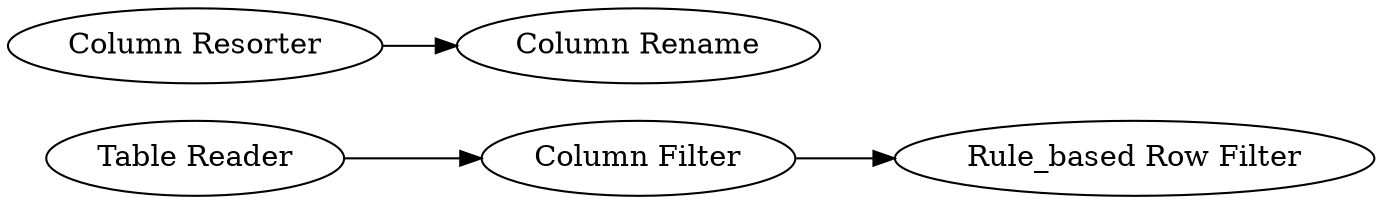digraph {
	119 -> 120
	118 -> 119
	80 -> 56
	120 [label="Rule_based Row Filter"]
	119 [label="Column Filter"]
	118 [label="Table Reader"]
	56 [label="Column Rename"]
	80 [label="Column Resorter"]
	rankdir=LR
}
